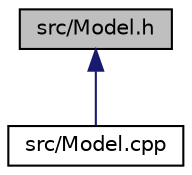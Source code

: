 digraph "src/Model.h"
{
 // LATEX_PDF_SIZE
  edge [fontname="Helvetica",fontsize="10",labelfontname="Helvetica",labelfontsize="10"];
  node [fontname="Helvetica",fontsize="10",shape=record];
  Node1 [label="src/Model.h",height=0.2,width=0.4,color="black", fillcolor="grey75", style="filled", fontcolor="black",tooltip="Declaration of class Model."];
  Node1 -> Node2 [dir="back",color="midnightblue",fontsize="10",style="solid",fontname="Helvetica"];
  Node2 [label="src/Model.cpp",height=0.2,width=0.4,color="black", fillcolor="white", style="filled",URL="$_model_8cpp.html",tooltip="Implementation of class Model."];
}
